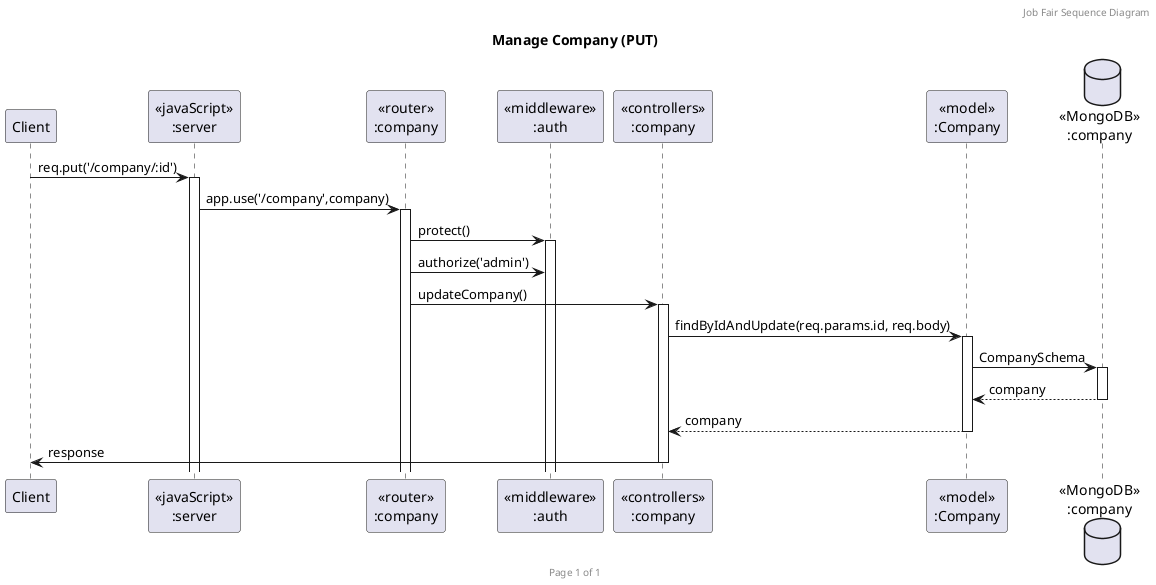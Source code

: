 @startuml Manage Company (PUT)

header Job Fair Sequence Diagram
footer Page %page% of %lastpage%
title "Manage Company (PUT)"

participant "Client" as client
participant "<<javaScript>>\n:server" as server
participant "<<router>>\n:company" as routerCompany
participant "<<middleware>>\n:auth" as authMiddleware
participant "<<controllers>>\n:company" as controllersCompany
participant "<<model>>\n:Company" as modelCompany
database "<<MongoDB>>\n:company" as CompanyDatabase

client->server ++:req.put('/company/:id')
server->routerCompany ++:app.use('/company',company)
routerCompany -> authMiddleware ++:protect()
routerCompany -> authMiddleware :authorize('admin')
routerCompany -> controllersCompany ++:updateCompany()
controllersCompany->modelCompany ++:findByIdAndUpdate(req.params.id, req.body)
modelCompany ->CompanyDatabase ++: CompanySchema
CompanyDatabase --> modelCompany --: company
controllersCompany <-- modelCompany --:company
controllersCompany->client --:response

@enduml
